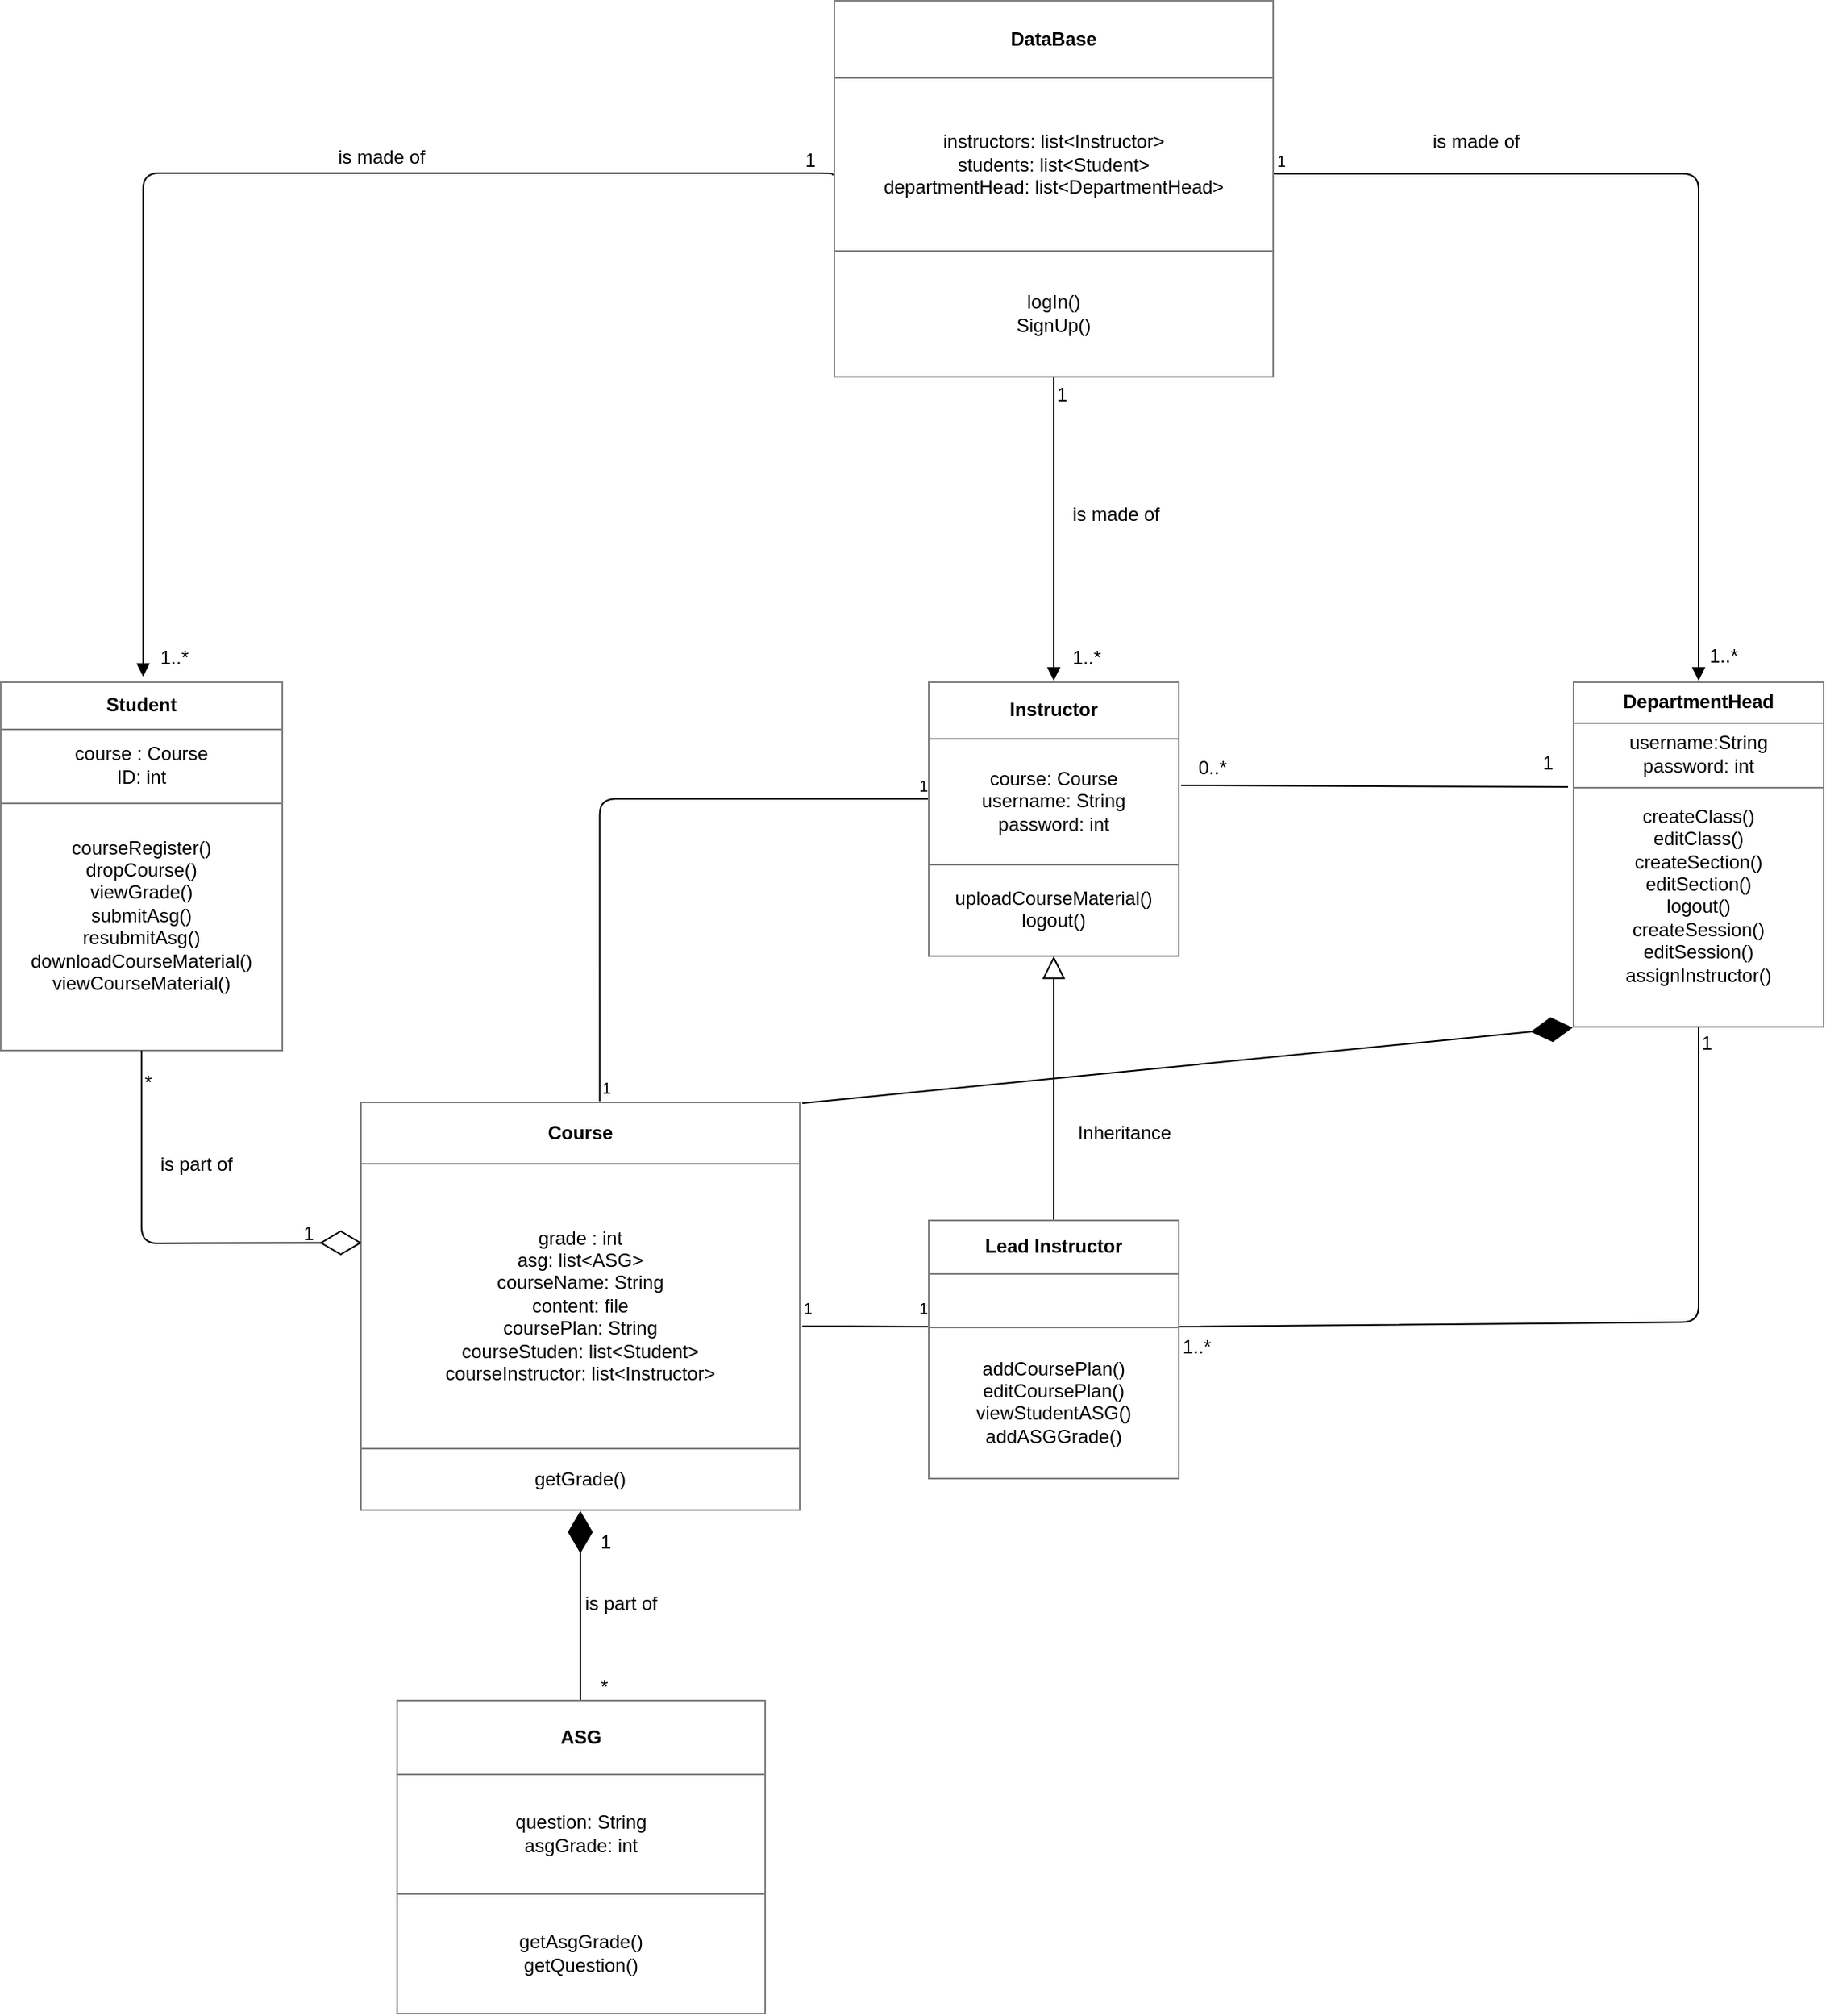 <mxfile version="10.3.6" type="github"><diagram id="7Zah-XWu5keBLEoDefJB" name="Page-1"><mxGraphModel dx="1392" dy="875" grid="1" gridSize="10" guides="1" tooltips="1" connect="1" arrows="1" fold="1" page="1" pageScale="1" pageWidth="850" pageHeight="1100" math="0" shadow="0"><root><mxCell id="0"/><mxCell id="1" parent="0"/><mxCell id="wVzPMzZ_9kiEzpl3VZl8-2" value="&lt;table style=&quot;width: 100% ; height: 100% ; border-collapse: collapse&quot; width=&quot;100%&quot; cellpadding=&quot;4&quot; border=&quot;1&quot;&gt;&lt;tbody&gt;&lt;tr&gt;&lt;th align=&quot;center&quot;&gt;DepartmentHead&lt;br&gt;&lt;/th&gt;&lt;/tr&gt;&lt;tr&gt;&lt;td align=&quot;center&quot;&gt;username:String&lt;br&gt;password: int &lt;br&gt;&lt;/td&gt;&lt;/tr&gt;&lt;tr&gt;&lt;td align=&quot;center&quot;&gt;createClass()&lt;br&gt;editClass()&lt;br&gt;createSection()&lt;br&gt;editSection()&lt;br&gt;logout()&lt;br&gt;createSession()&lt;br&gt;editSession()&lt;br&gt;assignInstructor()&lt;br&gt;&lt;br&gt;&lt;/td&gt;&lt;/tr&gt;&lt;/tbody&gt;&lt;/table&gt;" style="text;html=1;strokeColor=none;fillColor=none;overflow=fill;" parent="1" vertex="1"><mxGeometry x="1340" y="752.5" width="160" height="220" as="geometry"/></mxCell><mxCell id="wVzPMzZ_9kiEzpl3VZl8-3" value="&lt;table style=&quot;width: 100% ; height: 100% ; border-collapse: collapse&quot; width=&quot;100%&quot; cellpadding=&quot;4&quot; border=&quot;1&quot;&gt;&lt;tbody&gt;&lt;tr&gt;&lt;th align=&quot;center&quot;&gt;Instructor&lt;br&gt;&lt;/th&gt;&lt;/tr&gt;&lt;tr&gt;&lt;td align=&quot;center&quot;&gt;course: Course&lt;br&gt;username: String&lt;br&gt;password: int&lt;br&gt;&lt;/td&gt;&lt;/tr&gt;&lt;tr&gt;&lt;td align=&quot;center&quot;&gt;uploadCourseMaterial()&lt;br&gt;logout()&lt;br&gt;&lt;/td&gt;&lt;/tr&gt;&lt;/tbody&gt;&lt;/table&gt;" style="text;html=1;strokeColor=none;fillColor=none;overflow=fill;" parent="1" vertex="1"><mxGeometry x="930" y="752.5" width="160" height="175" as="geometry"/></mxCell><mxCell id="wVzPMzZ_9kiEzpl3VZl8-4" value="&lt;table style=&quot;width: 100% ; height: 100% ; border-collapse: collapse&quot; width=&quot;100%&quot; cellpadding=&quot;4&quot; border=&quot;1&quot;&gt;&lt;tbody&gt;&lt;tr&gt;&lt;th align=&quot;center&quot;&gt;Lead Instructor&lt;br&gt;&lt;/th&gt;&lt;/tr&gt;&lt;tr&gt;&lt;td align=&quot;center&quot;&gt;&lt;br&gt;&lt;/td&gt;&lt;/tr&gt;&lt;tr&gt;&lt;td align=&quot;center&quot;&gt;addCoursePlan()&lt;br&gt;editCoursePlan()&lt;br&gt;viewStudentASG()&lt;br&gt;addASGGrade()&lt;br&gt;&lt;/td&gt;&lt;/tr&gt;&lt;/tbody&gt;&lt;/table&gt;" style="text;html=1;strokeColor=none;fillColor=none;overflow=fill;" parent="1" vertex="1"><mxGeometry x="930" y="1095" width="160" height="165" as="geometry"/></mxCell><mxCell id="wVzPMzZ_9kiEzpl3VZl8-5" value="&lt;table style=&quot;width: 100% ; height: 100% ; border-collapse: collapse&quot; width=&quot;100%&quot; cellpadding=&quot;4&quot; border=&quot;1&quot;&gt;&lt;tbody&gt;&lt;tr&gt;&lt;th align=&quot;center&quot;&gt;Student&lt;br&gt;&lt;/th&gt;&lt;/tr&gt;&lt;tr&gt;&lt;td align=&quot;center&quot;&gt;course : Course&lt;br&gt;ID: int&lt;br&gt;&lt;/td&gt;&lt;/tr&gt;&lt;tr&gt;&lt;td align=&quot;center&quot;&gt;courseRegister()&lt;br&gt;dropCourse()&lt;br&gt;viewGrade()&lt;br&gt;submitAsg()&lt;br&gt;resubmitAsg()&lt;br&gt;downloadCourseMaterial()&lt;br&gt;viewCourseMaterial()&lt;br&gt;&lt;br&gt;&lt;/td&gt;&lt;/tr&gt;&lt;/tbody&gt;&lt;/table&gt;" style="text;html=1;strokeColor=none;fillColor=none;overflow=fill;" parent="1" vertex="1"><mxGeometry x="340" y="752.5" width="180" height="235" as="geometry"/></mxCell><mxCell id="wVzPMzZ_9kiEzpl3VZl8-6" value="&lt;table style=&quot;width: 100% ; height: 100% ; border-collapse: collapse&quot; width=&quot;100%&quot; cellpadding=&quot;4&quot; border=&quot;1&quot;&gt;&lt;tbody&gt;&lt;tr&gt;&lt;th align=&quot;center&quot;&gt;Course&lt;/th&gt;&lt;/tr&gt;&lt;tr&gt;&lt;td align=&quot;center&quot;&gt;grade : int&lt;br&gt;asg: list&amp;lt;ASG&amp;gt;&lt;br&gt;courseName: String&lt;br&gt;content: file&lt;br&gt;coursePlan: String&lt;br&gt;courseStuden: list&amp;lt;Student&amp;gt;&lt;br&gt;courseInstructor: list&amp;lt;Instructor&amp;gt;&lt;br&gt;&lt;/td&gt;&lt;/tr&gt;&lt;tr&gt;&lt;td align=&quot;center&quot;&gt;getGrade()&lt;/td&gt;&lt;/tr&gt;&lt;/tbody&gt;&lt;/table&gt;" style="text;html=1;strokeColor=none;fillColor=none;overflow=fill;" parent="1" vertex="1"><mxGeometry x="569" y="1020" width="280" height="260" as="geometry"/></mxCell><mxCell id="wVzPMzZ_9kiEzpl3VZl8-7" value="&lt;table style=&quot;width: 100% ; height: 100% ; border-collapse: collapse&quot; width=&quot;100%&quot; cellpadding=&quot;4&quot; border=&quot;1&quot;&gt;&lt;tbody&gt;&lt;tr&gt;&lt;th align=&quot;center&quot;&gt;ASG&lt;/th&gt;&lt;/tr&gt;&lt;tr&gt;&lt;td align=&quot;center&quot;&gt;question: String&lt;br&gt;asgGrade: int&lt;br&gt;&lt;/td&gt;&lt;/tr&gt;&lt;tr&gt;&lt;td align=&quot;center&quot;&gt;getAsgGrade()&lt;br&gt;getQuestion()&lt;br&gt;&lt;/td&gt;&lt;/tr&gt;&lt;/tbody&gt;&lt;/table&gt;" style="text;html=1;strokeColor=none;fillColor=none;overflow=fill;" parent="1" vertex="1"><mxGeometry x="591.5" y="1400" width="235" height="200" as="geometry"/></mxCell><mxCell id="wVzPMzZ_9kiEzpl3VZl8-8" value="&lt;table style=&quot;width: 100% ; height: 100% ; border-collapse: collapse&quot; width=&quot;100%&quot; cellpadding=&quot;4&quot; border=&quot;1&quot;&gt;&lt;tbody&gt;&lt;tr&gt;&lt;th align=&quot;center&quot;&gt;DataBase&lt;/th&gt;&lt;/tr&gt;&lt;tr&gt;&lt;td align=&quot;center&quot;&gt;instructors: list&amp;lt;Instructor&amp;gt;&lt;br&gt;students: list&amp;lt;Student&amp;gt;&lt;br&gt;departmentHead: list&amp;lt;DepartmentHead&amp;gt;&lt;br&gt;&lt;/td&gt;&lt;/tr&gt;&lt;tr&gt;&lt;td align=&quot;center&quot;&gt;logIn()&lt;br&gt;SignUp()&lt;br&gt;&lt;/td&gt;&lt;/tr&gt;&lt;/tbody&gt;&lt;/table&gt;" style="text;html=1;strokeColor=none;fillColor=none;overflow=fill;" parent="1" vertex="1"><mxGeometry x="870" y="320" width="280" height="240" as="geometry"/></mxCell><mxCell id="wVzPMzZ_9kiEzpl3VZl8-9" value="" style="edgeStyle=none;html=1;endArrow=block;endFill=0;endSize=12;verticalAlign=bottom;entryX=0.5;entryY=1;entryDx=0;entryDy=0;exitX=0.5;exitY=0;exitDx=0;exitDy=0;" parent="1" source="wVzPMzZ_9kiEzpl3VZl8-4" target="wVzPMzZ_9kiEzpl3VZl8-3" edge="1"><mxGeometry width="160" relative="1" as="geometry"><mxPoint x="1000" y="970" as="sourcePoint"/><mxPoint x="1000" y="905" as="targetPoint"/></mxGeometry></mxCell><mxCell id="wVzPMzZ_9kiEzpl3VZl8-10" value="Inheritance" style="text;html=1;strokeColor=none;fillColor=none;align=center;verticalAlign=middle;whiteSpace=wrap;rounded=0;" parent="1" vertex="1"><mxGeometry x="1010" y="1030" width="90" height="20" as="geometry"/></mxCell><mxCell id="wVzPMzZ_9kiEzpl3VZl8-11" value="" style="endArrow=diamondThin;endFill=1;endSize=24;html=1;exitX=0.5;exitY=0;exitDx=0;exitDy=0;entryX=0.5;entryY=1;entryDx=0;entryDy=0;" parent="1" source="wVzPMzZ_9kiEzpl3VZl8-7" target="wVzPMzZ_9kiEzpl3VZl8-6" edge="1"><mxGeometry width="160" relative="1" as="geometry"><mxPoint x="560" y="1310" as="sourcePoint"/><mxPoint x="709" y="1330" as="targetPoint"/><Array as="points"/></mxGeometry></mxCell><mxCell id="wVzPMzZ_9kiEzpl3VZl8-12" value="" style="endArrow=none;html=1;edgeStyle=orthogonalEdgeStyle;entryX=0;entryY=0.412;entryDx=0;entryDy=0;entryPerimeter=0;exitX=1.004;exitY=0.549;exitDx=0;exitDy=0;exitPerimeter=0;" parent="1" source="wVzPMzZ_9kiEzpl3VZl8-6" target="wVzPMzZ_9kiEzpl3VZl8-4" edge="1"><mxGeometry relative="1" as="geometry"><mxPoint x="870" y="1163" as="sourcePoint"/><mxPoint x="928" y="1162" as="targetPoint"/><Array as="points"><mxPoint x="870" y="1163"/><mxPoint x="870" y="1163"/></Array></mxGeometry></mxCell><mxCell id="wVzPMzZ_9kiEzpl3VZl8-13" value="1" style="resizable=0;html=1;align=left;verticalAlign=bottom;labelBackgroundColor=#ffffff;fontSize=10;" parent="wVzPMzZ_9kiEzpl3VZl8-12" connectable="0" vertex="1"><mxGeometry x="-1" relative="1" as="geometry"><mxPoint x="-1" y="-3" as="offset"/></mxGeometry></mxCell><mxCell id="wVzPMzZ_9kiEzpl3VZl8-14" value="1" style="resizable=0;html=1;align=right;verticalAlign=bottom;labelBackgroundColor=#ffffff;fontSize=10;" parent="wVzPMzZ_9kiEzpl3VZl8-12" connectable="0" vertex="1"><mxGeometry x="1" relative="1" as="geometry"><mxPoint y="-3" as="offset"/></mxGeometry></mxCell><mxCell id="wVzPMzZ_9kiEzpl3VZl8-15" value="" style="endArrow=none;html=1;edgeStyle=orthogonalEdgeStyle;entryX=0;entryY=0.429;entryDx=0;entryDy=0;entryPerimeter=0;exitX=0.544;exitY=-0.001;exitDx=0;exitDy=0;exitPerimeter=0;" parent="1" source="wVzPMzZ_9kiEzpl3VZl8-6" target="wVzPMzZ_9kiEzpl3VZl8-3" edge="1"><mxGeometry relative="1" as="geometry"><mxPoint x="721" y="990" as="sourcePoint"/><mxPoint x="860" y="830" as="targetPoint"/><Array as="points"><mxPoint x="721" y="1020"/><mxPoint x="721" y="828"/></Array></mxGeometry></mxCell><mxCell id="wVzPMzZ_9kiEzpl3VZl8-16" value="1" style="resizable=0;html=1;align=left;verticalAlign=bottom;labelBackgroundColor=#ffffff;fontSize=10;" parent="wVzPMzZ_9kiEzpl3VZl8-15" connectable="0" vertex="1"><mxGeometry x="-1" relative="1" as="geometry"/></mxCell><mxCell id="wVzPMzZ_9kiEzpl3VZl8-17" value="1" style="resizable=0;html=1;align=right;verticalAlign=bottom;labelBackgroundColor=#ffffff;fontSize=10;" parent="wVzPMzZ_9kiEzpl3VZl8-15" connectable="0" vertex="1"><mxGeometry x="1" relative="1" as="geometry"/></mxCell><mxCell id="wVzPMzZ_9kiEzpl3VZl8-18" value="" style="endArrow=diamondThin;endFill=0;endSize=24;html=1;entryX=0.004;entryY=0.345;entryDx=0;entryDy=0;exitX=0.5;exitY=1;exitDx=0;exitDy=0;entryPerimeter=0;" parent="1" source="wVzPMzZ_9kiEzpl3VZl8-5" target="wVzPMzZ_9kiEzpl3VZl8-6" edge="1"><mxGeometry width="160" relative="1" as="geometry"><mxPoint x="500" y="1620" as="sourcePoint"/><mxPoint x="340" y="1620" as="targetPoint"/><Array as="points"><mxPoint x="430" y="1110"/></Array></mxGeometry></mxCell><mxCell id="wVzPMzZ_9kiEzpl3VZl8-19" value="" style="endArrow=block;endFill=1;html=1;edgeStyle=orthogonalEdgeStyle;align=left;verticalAlign=top;exitX=-0.002;exitY=0.464;exitDx=0;exitDy=0;exitPerimeter=0;" parent="1" source="wVzPMzZ_9kiEzpl3VZl8-8" edge="1"><mxGeometry x="-1" relative="1" as="geometry"><mxPoint x="771" y="430" as="sourcePoint"/><mxPoint x="431" y="750" as="targetPoint"/><Array as="points"><mxPoint x="869" y="430"/><mxPoint x="431" y="430"/><mxPoint x="431" y="720"/></Array></mxGeometry></mxCell><mxCell id="wVzPMzZ_9kiEzpl3VZl8-20" value="" style="endArrow=block;endFill=1;html=1;edgeStyle=orthogonalEdgeStyle;align=left;verticalAlign=top;exitX=1;exitY=0.46;exitDx=0;exitDy=0;entryX=0.5;entryY=0;entryDx=0;entryDy=0;exitPerimeter=0;" parent="1" source="wVzPMzZ_9kiEzpl3VZl8-8" target="wVzPMzZ_9kiEzpl3VZl8-2" edge="1"><mxGeometry x="-1" relative="1" as="geometry"><mxPoint x="1231" y="430" as="sourcePoint"/><mxPoint x="1280" y="538.824" as="targetPoint"/><Array as="points"><mxPoint x="1420" y="430"/></Array></mxGeometry></mxCell><mxCell id="wVzPMzZ_9kiEzpl3VZl8-21" value="1" style="resizable=0;html=1;align=left;verticalAlign=bottom;labelBackgroundColor=#ffffff;fontSize=10;" parent="wVzPMzZ_9kiEzpl3VZl8-20" connectable="0" vertex="1"><mxGeometry x="-1" relative="1" as="geometry"/></mxCell><mxCell id="wVzPMzZ_9kiEzpl3VZl8-22" value="is made of" style="text;html=1;resizable=0;points=[];autosize=1;align=left;verticalAlign=top;spacingTop=-4;" parent="1" vertex="1"><mxGeometry x="552.5" y="410" width="80" height="20" as="geometry"/></mxCell><mxCell id="wVzPMzZ_9kiEzpl3VZl8-23" value="" style="endArrow=block;endFill=1;html=1;edgeStyle=orthogonalEdgeStyle;align=left;verticalAlign=top;exitX=0.5;exitY=1;exitDx=0;exitDy=0;entryX=0.5;entryY=0;entryDx=0;entryDy=0;" parent="1" source="wVzPMzZ_9kiEzpl3VZl8-8" target="wVzPMzZ_9kiEzpl3VZl8-3" edge="1"><mxGeometry x="-1" relative="1" as="geometry"><mxPoint x="1111" y="630" as="sourcePoint"/><mxPoint x="1011" y="730" as="targetPoint"/></mxGeometry></mxCell><mxCell id="wVzPMzZ_9kiEzpl3VZl8-24" value="is made of" style="text;html=1;resizable=0;points=[];autosize=1;align=left;verticalAlign=top;spacingTop=-4;" parent="1" vertex="1"><mxGeometry x="1249" y="400" width="70" height="20" as="geometry"/></mxCell><mxCell id="wVzPMzZ_9kiEzpl3VZl8-25" value="is made of" style="text;html=1;resizable=0;points=[];autosize=1;align=left;verticalAlign=top;spacingTop=-4;" parent="1" vertex="1"><mxGeometry x="1020" y="637" width="70" height="20" as="geometry"/></mxCell><mxCell id="wVzPMzZ_9kiEzpl3VZl8-26" value="" style="endArrow=none;html=1;entryX=-0.019;entryY=0.307;entryDx=0;entryDy=0;entryPerimeter=0;exitX=1.006;exitY=0.38;exitDx=0;exitDy=0;exitPerimeter=0;" parent="1" source="wVzPMzZ_9kiEzpl3VZl8-3" target="wVzPMzZ_9kiEzpl3VZl8-2" edge="1"><mxGeometry width="50" height="50" relative="1" as="geometry"><mxPoint x="1170" y="947.5" as="sourcePoint"/><mxPoint x="1270" y="777.5" as="targetPoint"/></mxGeometry></mxCell><mxCell id="wVzPMzZ_9kiEzpl3VZl8-27" value="1" style="text;html=1;resizable=0;points=[];autosize=1;align=left;verticalAlign=top;spacingTop=-4;" parent="1" vertex="1"><mxGeometry x="1319" y="795" width="20" height="20" as="geometry"/></mxCell><mxCell id="wVzPMzZ_9kiEzpl3VZl8-28" value="0..*" style="text;html=1;resizable=0;points=[];autosize=1;align=left;verticalAlign=top;spacingTop=-4;" parent="1" vertex="1"><mxGeometry x="1100" y="798" width="30" height="20" as="geometry"/></mxCell><mxCell id="wVzPMzZ_9kiEzpl3VZl8-29" value="" style="endArrow=diamondThin;endFill=1;endSize=24;html=1;entryX=0;entryY=1.002;entryDx=0;entryDy=0;entryPerimeter=0;exitX=1.004;exitY=0.004;exitDx=0;exitDy=0;exitPerimeter=0;" parent="1" source="wVzPMzZ_9kiEzpl3VZl8-6" target="wVzPMzZ_9kiEzpl3VZl8-2" edge="1"><mxGeometry width="160" relative="1" as="geometry"><mxPoint x="1089" y="986.5" as="sourcePoint"/><mxPoint x="1249" y="986.5" as="targetPoint"/></mxGeometry></mxCell><mxCell id="wVzPMzZ_9kiEzpl3VZl8-30" value="" style="endArrow=none;html=1;entryX=0.5;entryY=1;entryDx=0;entryDy=0;exitX=1;exitY=0.412;exitDx=0;exitDy=0;exitPerimeter=0;" parent="1" source="wVzPMzZ_9kiEzpl3VZl8-4" target="wVzPMzZ_9kiEzpl3VZl8-2" edge="1"><mxGeometry width="50" height="50" relative="1" as="geometry"><mxPoint x="1090" y="1160" as="sourcePoint"/><mxPoint x="1140" y="1120" as="targetPoint"/><Array as="points"><mxPoint x="1420" y="1160"/></Array></mxGeometry></mxCell><mxCell id="wVzPMzZ_9kiEzpl3VZl8-31" value="1" style="text;html=1;resizable=0;points=[];autosize=1;align=left;verticalAlign=top;spacingTop=-4;" parent="1" vertex="1"><mxGeometry x="1420" y="972.5" width="20" height="20" as="geometry"/></mxCell><mxCell id="wVzPMzZ_9kiEzpl3VZl8-32" value="1..*" style="text;html=1;resizable=0;points=[];autosize=1;align=left;verticalAlign=top;spacingTop=-4;" parent="1" vertex="1"><mxGeometry x="1090" y="1166" width="30" height="20" as="geometry"/></mxCell><mxCell id="wVzPMzZ_9kiEzpl3VZl8-33" value="is part of " style="text;html=1;resizable=0;points=[];autosize=1;align=left;verticalAlign=top;spacingTop=-4;" parent="1" vertex="1"><mxGeometry x="710" y="1329" width="60" height="20" as="geometry"/></mxCell><mxCell id="wVzPMzZ_9kiEzpl3VZl8-34" value="1" style="text;html=1;resizable=0;points=[];autosize=1;align=left;verticalAlign=top;spacingTop=-4;" parent="1" vertex="1"><mxGeometry x="720" y="1290" width="20" height="20" as="geometry"/></mxCell><mxCell id="wVzPMzZ_9kiEzpl3VZl8-35" value="*" style="text;html=1;resizable=0;points=[];autosize=1;align=left;verticalAlign=top;spacingTop=-4;" parent="1" vertex="1"><mxGeometry x="720" y="1382" width="20" height="20" as="geometry"/></mxCell><mxCell id="wVzPMzZ_9kiEzpl3VZl8-36" value="*" style="text;html=1;resizable=0;points=[];autosize=1;align=left;verticalAlign=top;spacingTop=-4;" parent="1" vertex="1"><mxGeometry x="430" y="997.5" width="20" height="20" as="geometry"/></mxCell><mxCell id="wVzPMzZ_9kiEzpl3VZl8-37" value="1" style="text;html=1;resizable=0;points=[];autosize=1;align=left;verticalAlign=top;spacingTop=-4;" parent="1" vertex="1"><mxGeometry x="531" y="1094" width="20" height="20" as="geometry"/></mxCell><mxCell id="wVzPMzZ_9kiEzpl3VZl8-38" value="1" style="text;html=1;resizable=0;points=[];autosize=1;align=left;verticalAlign=top;spacingTop=-4;" parent="1" vertex="1"><mxGeometry x="850" y="412" width="20" height="20" as="geometry"/></mxCell><mxCell id="wVzPMzZ_9kiEzpl3VZl8-39" value="1" style="text;html=1;resizable=0;points=[];autosize=1;align=left;verticalAlign=top;spacingTop=-4;" parent="1" vertex="1"><mxGeometry x="1010" y="561" width="20" height="20" as="geometry"/></mxCell><mxCell id="wVzPMzZ_9kiEzpl3VZl8-40" value="1..*" style="text;html=1;resizable=0;points=[];autosize=1;align=left;verticalAlign=top;spacingTop=-4;" parent="1" vertex="1"><mxGeometry x="440" y="728" width="30" height="20" as="geometry"/></mxCell><mxCell id="wVzPMzZ_9kiEzpl3VZl8-41" value="1..*" style="text;html=1;resizable=0;points=[];autosize=1;align=left;verticalAlign=top;spacingTop=-4;" parent="1" vertex="1"><mxGeometry x="1020" y="728" width="30" height="20" as="geometry"/></mxCell><mxCell id="wVzPMzZ_9kiEzpl3VZl8-42" value="1..*" style="text;html=1;resizable=0;points=[];autosize=1;align=left;verticalAlign=top;spacingTop=-4;" parent="1" vertex="1"><mxGeometry x="1425" y="727" width="30" height="20" as="geometry"/></mxCell><mxCell id="VEUk9kpy6R8PHqNNRpxU-1" value="is part of" style="text;html=1;resizable=0;points=[];autosize=1;align=left;verticalAlign=top;spacingTop=-4;" vertex="1" parent="1"><mxGeometry x="440" y="1050" width="60" height="20" as="geometry"/></mxCell></root></mxGraphModel></diagram></mxfile>